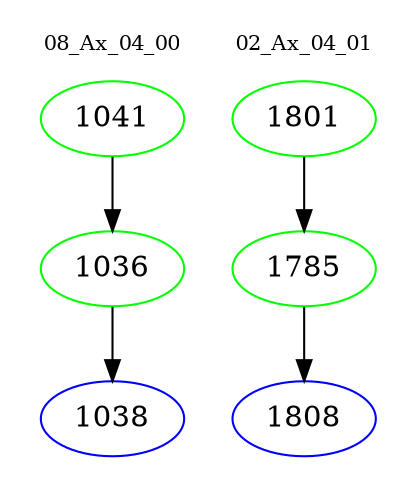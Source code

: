 digraph{
subgraph cluster_0 {
color = white
label = "08_Ax_04_00";
fontsize=10;
T0_1041 [label="1041", color="green"]
T0_1041 -> T0_1036 [color="black"]
T0_1036 [label="1036", color="green"]
T0_1036 -> T0_1038 [color="black"]
T0_1038 [label="1038", color="blue"]
}
subgraph cluster_1 {
color = white
label = "02_Ax_04_01";
fontsize=10;
T1_1801 [label="1801", color="green"]
T1_1801 -> T1_1785 [color="black"]
T1_1785 [label="1785", color="green"]
T1_1785 -> T1_1808 [color="black"]
T1_1808 [label="1808", color="blue"]
}
}
